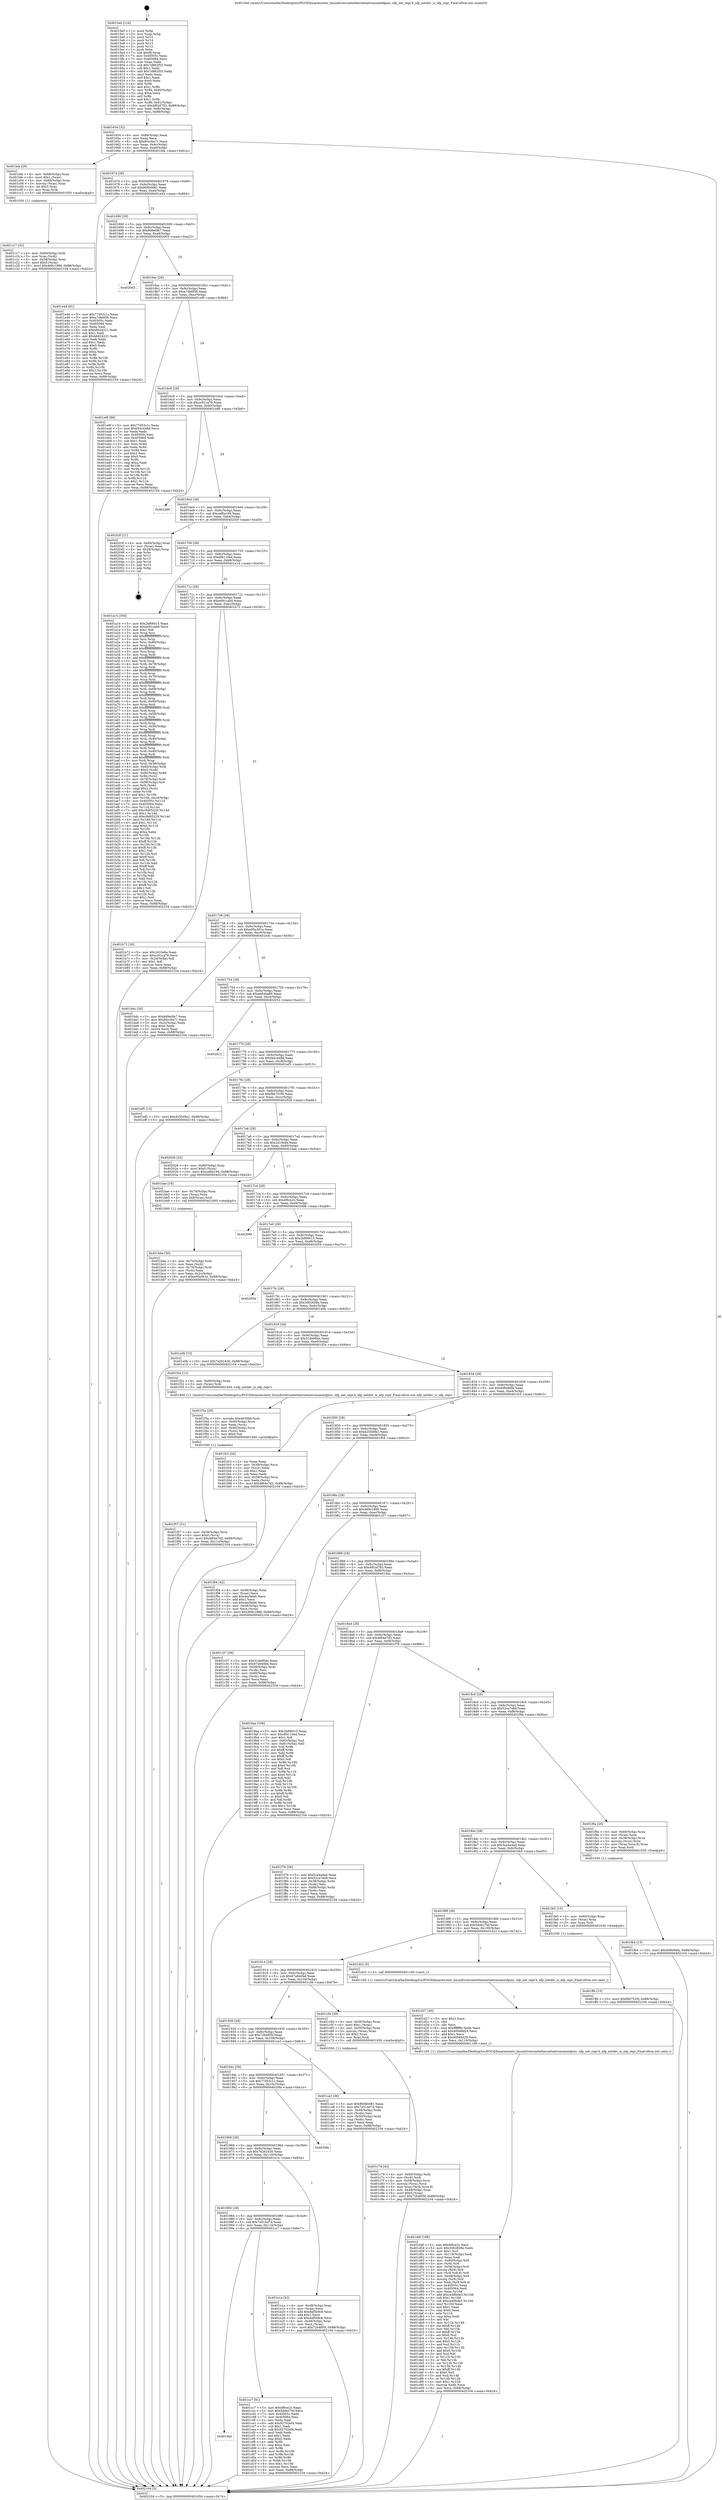 digraph "0x4015e0" {
  label = "0x4015e0 (/mnt/c/Users/mathe/Desktop/tcc/POCII/binaries/extr_linuxdriversnetethernetnetronomenfpnic..nfp_net_repr.h_nfp_netdev_is_nfp_repr_Final-ollvm.out::main(0))"
  labelloc = "t"
  node[shape=record]

  Entry [label="",width=0.3,height=0.3,shape=circle,fillcolor=black,style=filled]
  "0x401654" [label="{
     0x401654 [32]\l
     | [instrs]\l
     &nbsp;&nbsp;0x401654 \<+6\>: mov -0x88(%rbp),%eax\l
     &nbsp;&nbsp;0x40165a \<+2\>: mov %eax,%ecx\l
     &nbsp;&nbsp;0x40165c \<+6\>: sub $0x80ccba71,%ecx\l
     &nbsp;&nbsp;0x401662 \<+6\>: mov %eax,-0x9c(%rbp)\l
     &nbsp;&nbsp;0x401668 \<+6\>: mov %ecx,-0xa0(%rbp)\l
     &nbsp;&nbsp;0x40166e \<+6\>: je 0000000000401bfa \<main+0x61a\>\l
  }"]
  "0x401bfa" [label="{
     0x401bfa [29]\l
     | [instrs]\l
     &nbsp;&nbsp;0x401bfa \<+4\>: mov -0x68(%rbp),%rax\l
     &nbsp;&nbsp;0x401bfe \<+6\>: movl $0x1,(%rax)\l
     &nbsp;&nbsp;0x401c04 \<+4\>: mov -0x68(%rbp),%rax\l
     &nbsp;&nbsp;0x401c08 \<+3\>: movslq (%rax),%rax\l
     &nbsp;&nbsp;0x401c0b \<+4\>: shl $0x3,%rax\l
     &nbsp;&nbsp;0x401c0f \<+3\>: mov %rax,%rdi\l
     &nbsp;&nbsp;0x401c12 \<+5\>: call 0000000000401050 \<malloc@plt\>\l
     | [calls]\l
     &nbsp;&nbsp;0x401050 \{1\} (unknown)\l
  }"]
  "0x401674" [label="{
     0x401674 [28]\l
     | [instrs]\l
     &nbsp;&nbsp;0x401674 \<+5\>: jmp 0000000000401679 \<main+0x99\>\l
     &nbsp;&nbsp;0x401679 \<+6\>: mov -0x9c(%rbp),%eax\l
     &nbsp;&nbsp;0x40167f \<+5\>: sub $0x860b0d81,%eax\l
     &nbsp;&nbsp;0x401684 \<+6\>: mov %eax,-0xa4(%rbp)\l
     &nbsp;&nbsp;0x40168a \<+6\>: je 0000000000401e44 \<main+0x864\>\l
  }"]
  Exit [label="",width=0.3,height=0.3,shape=circle,fillcolor=black,style=filled,peripheries=2]
  "0x401e44" [label="{
     0x401e44 [91]\l
     | [instrs]\l
     &nbsp;&nbsp;0x401e44 \<+5\>: mov $0x77d53c1c,%eax\l
     &nbsp;&nbsp;0x401e49 \<+5\>: mov $0xa7db6f36,%ecx\l
     &nbsp;&nbsp;0x401e4e \<+7\>: mov 0x40505c,%edx\l
     &nbsp;&nbsp;0x401e55 \<+7\>: mov 0x405064,%esi\l
     &nbsp;&nbsp;0x401e5c \<+2\>: mov %edx,%edi\l
     &nbsp;&nbsp;0x401e5e \<+6\>: sub $0xb6624221,%edi\l
     &nbsp;&nbsp;0x401e64 \<+3\>: sub $0x1,%edi\l
     &nbsp;&nbsp;0x401e67 \<+6\>: add $0xb6624221,%edi\l
     &nbsp;&nbsp;0x401e6d \<+3\>: imul %edi,%edx\l
     &nbsp;&nbsp;0x401e70 \<+3\>: and $0x1,%edx\l
     &nbsp;&nbsp;0x401e73 \<+3\>: cmp $0x0,%edx\l
     &nbsp;&nbsp;0x401e76 \<+4\>: sete %r8b\l
     &nbsp;&nbsp;0x401e7a \<+3\>: cmp $0xa,%esi\l
     &nbsp;&nbsp;0x401e7d \<+4\>: setl %r9b\l
     &nbsp;&nbsp;0x401e81 \<+3\>: mov %r8b,%r10b\l
     &nbsp;&nbsp;0x401e84 \<+3\>: and %r9b,%r10b\l
     &nbsp;&nbsp;0x401e87 \<+3\>: xor %r9b,%r8b\l
     &nbsp;&nbsp;0x401e8a \<+3\>: or %r8b,%r10b\l
     &nbsp;&nbsp;0x401e8d \<+4\>: test $0x1,%r10b\l
     &nbsp;&nbsp;0x401e91 \<+3\>: cmovne %ecx,%eax\l
     &nbsp;&nbsp;0x401e94 \<+6\>: mov %eax,-0x88(%rbp)\l
     &nbsp;&nbsp;0x401e9a \<+5\>: jmp 0000000000402104 \<main+0xb24\>\l
  }"]
  "0x401690" [label="{
     0x401690 [28]\l
     | [instrs]\l
     &nbsp;&nbsp;0x401690 \<+5\>: jmp 0000000000401695 \<main+0xb5\>\l
     &nbsp;&nbsp;0x401695 \<+6\>: mov -0x9c(%rbp),%eax\l
     &nbsp;&nbsp;0x40169b \<+5\>: sub $0x8d9e0fe7,%eax\l
     &nbsp;&nbsp;0x4016a0 \<+6\>: mov %eax,-0xa8(%rbp)\l
     &nbsp;&nbsp;0x4016a6 \<+6\>: je 0000000000402003 \<main+0xa23\>\l
  }"]
  "0x401ff4" [label="{
     0x401ff4 [15]\l
     | [instrs]\l
     &nbsp;&nbsp;0x401ff4 \<+10\>: movl $0xf94751f0,-0x88(%rbp)\l
     &nbsp;&nbsp;0x401ffe \<+5\>: jmp 0000000000402104 \<main+0xb24\>\l
  }"]
  "0x402003" [label="{
     0x402003\l
  }", style=dashed]
  "0x4016ac" [label="{
     0x4016ac [28]\l
     | [instrs]\l
     &nbsp;&nbsp;0x4016ac \<+5\>: jmp 00000000004016b1 \<main+0xd1\>\l
     &nbsp;&nbsp;0x4016b1 \<+6\>: mov -0x9c(%rbp),%eax\l
     &nbsp;&nbsp;0x4016b7 \<+5\>: sub $0xa7db6f36,%eax\l
     &nbsp;&nbsp;0x4016bc \<+6\>: mov %eax,-0xac(%rbp)\l
     &nbsp;&nbsp;0x4016c2 \<+6\>: je 0000000000401e9f \<main+0x8bf\>\l
  }"]
  "0x401fb4" [label="{
     0x401fb4 [15]\l
     | [instrs]\l
     &nbsp;&nbsp;0x401fb4 \<+10\>: movl $0x406b9dfa,-0x88(%rbp)\l
     &nbsp;&nbsp;0x401fbe \<+5\>: jmp 0000000000402104 \<main+0xb24\>\l
  }"]
  "0x401e9f" [label="{
     0x401e9f [86]\l
     | [instrs]\l
     &nbsp;&nbsp;0x401e9f \<+5\>: mov $0x77d53c1c,%eax\l
     &nbsp;&nbsp;0x401ea4 \<+5\>: mov $0xf44c448d,%ecx\l
     &nbsp;&nbsp;0x401ea9 \<+2\>: xor %edx,%edx\l
     &nbsp;&nbsp;0x401eab \<+7\>: mov 0x40505c,%esi\l
     &nbsp;&nbsp;0x401eb2 \<+7\>: mov 0x405064,%edi\l
     &nbsp;&nbsp;0x401eb9 \<+3\>: sub $0x1,%edx\l
     &nbsp;&nbsp;0x401ebc \<+3\>: mov %esi,%r8d\l
     &nbsp;&nbsp;0x401ebf \<+3\>: add %edx,%r8d\l
     &nbsp;&nbsp;0x401ec2 \<+4\>: imul %r8d,%esi\l
     &nbsp;&nbsp;0x401ec6 \<+3\>: and $0x1,%esi\l
     &nbsp;&nbsp;0x401ec9 \<+3\>: cmp $0x0,%esi\l
     &nbsp;&nbsp;0x401ecc \<+4\>: sete %r9b\l
     &nbsp;&nbsp;0x401ed0 \<+3\>: cmp $0xa,%edi\l
     &nbsp;&nbsp;0x401ed3 \<+4\>: setl %r10b\l
     &nbsp;&nbsp;0x401ed7 \<+3\>: mov %r9b,%r11b\l
     &nbsp;&nbsp;0x401eda \<+3\>: and %r10b,%r11b\l
     &nbsp;&nbsp;0x401edd \<+3\>: xor %r10b,%r9b\l
     &nbsp;&nbsp;0x401ee0 \<+3\>: or %r9b,%r11b\l
     &nbsp;&nbsp;0x401ee3 \<+4\>: test $0x1,%r11b\l
     &nbsp;&nbsp;0x401ee7 \<+3\>: cmovne %ecx,%eax\l
     &nbsp;&nbsp;0x401eea \<+6\>: mov %eax,-0x88(%rbp)\l
     &nbsp;&nbsp;0x401ef0 \<+5\>: jmp 0000000000402104 \<main+0xb24\>\l
  }"]
  "0x4016c8" [label="{
     0x4016c8 [28]\l
     | [instrs]\l
     &nbsp;&nbsp;0x4016c8 \<+5\>: jmp 00000000004016cd \<main+0xed\>\l
     &nbsp;&nbsp;0x4016cd \<+6\>: mov -0x9c(%rbp),%eax\l
     &nbsp;&nbsp;0x4016d3 \<+5\>: sub $0xcc91ca78,%eax\l
     &nbsp;&nbsp;0x4016d8 \<+6\>: mov %eax,-0xb0(%rbp)\l
     &nbsp;&nbsp;0x4016de \<+6\>: je 0000000000401b90 \<main+0x5b0\>\l
  }"]
  "0x401f57" [label="{
     0x401f57 [31]\l
     | [instrs]\l
     &nbsp;&nbsp;0x401f57 \<+4\>: mov -0x38(%rbp),%rcx\l
     &nbsp;&nbsp;0x401f5b \<+6\>: movl $0x0,(%rcx)\l
     &nbsp;&nbsp;0x401f61 \<+10\>: movl $0x4f64e7d2,-0x88(%rbp)\l
     &nbsp;&nbsp;0x401f6b \<+6\>: mov %eax,-0x11c(%rbp)\l
     &nbsp;&nbsp;0x401f71 \<+5\>: jmp 0000000000402104 \<main+0xb24\>\l
  }"]
  "0x401b90" [label="{
     0x401b90\l
  }", style=dashed]
  "0x4016e4" [label="{
     0x4016e4 [28]\l
     | [instrs]\l
     &nbsp;&nbsp;0x4016e4 \<+5\>: jmp 00000000004016e9 \<main+0x109\>\l
     &nbsp;&nbsp;0x4016e9 \<+6\>: mov -0x9c(%rbp),%eax\l
     &nbsp;&nbsp;0x4016ef \<+5\>: sub $0xcef6a194,%eax\l
     &nbsp;&nbsp;0x4016f4 \<+6\>: mov %eax,-0xb4(%rbp)\l
     &nbsp;&nbsp;0x4016fa \<+6\>: je 000000000040203f \<main+0xa5f\>\l
  }"]
  "0x401f3a" [label="{
     0x401f3a [29]\l
     | [instrs]\l
     &nbsp;&nbsp;0x401f3a \<+10\>: movabs $0x4030b6,%rdi\l
     &nbsp;&nbsp;0x401f44 \<+4\>: mov -0x40(%rbp),%rcx\l
     &nbsp;&nbsp;0x401f48 \<+2\>: mov %eax,(%rcx)\l
     &nbsp;&nbsp;0x401f4a \<+4\>: mov -0x40(%rbp),%rcx\l
     &nbsp;&nbsp;0x401f4e \<+2\>: mov (%rcx),%esi\l
     &nbsp;&nbsp;0x401f50 \<+2\>: mov $0x0,%al\l
     &nbsp;&nbsp;0x401f52 \<+5\>: call 0000000000401040 \<printf@plt\>\l
     | [calls]\l
     &nbsp;&nbsp;0x401040 \{1\} (unknown)\l
  }"]
  "0x40203f" [label="{
     0x40203f [21]\l
     | [instrs]\l
     &nbsp;&nbsp;0x40203f \<+4\>: mov -0x80(%rbp),%rax\l
     &nbsp;&nbsp;0x402043 \<+2\>: mov (%rax),%eax\l
     &nbsp;&nbsp;0x402045 \<+4\>: lea -0x28(%rbp),%rsp\l
     &nbsp;&nbsp;0x402049 \<+1\>: pop %rbx\l
     &nbsp;&nbsp;0x40204a \<+2\>: pop %r12\l
     &nbsp;&nbsp;0x40204c \<+2\>: pop %r13\l
     &nbsp;&nbsp;0x40204e \<+2\>: pop %r14\l
     &nbsp;&nbsp;0x402050 \<+2\>: pop %r15\l
     &nbsp;&nbsp;0x402052 \<+1\>: pop %rbp\l
     &nbsp;&nbsp;0x402053 \<+1\>: ret\l
  }"]
  "0x401700" [label="{
     0x401700 [28]\l
     | [instrs]\l
     &nbsp;&nbsp;0x401700 \<+5\>: jmp 0000000000401705 \<main+0x125\>\l
     &nbsp;&nbsp;0x401705 \<+6\>: mov -0x9c(%rbp),%eax\l
     &nbsp;&nbsp;0x40170b \<+5\>: sub $0xdf4110ed,%eax\l
     &nbsp;&nbsp;0x401710 \<+6\>: mov %eax,-0xb8(%rbp)\l
     &nbsp;&nbsp;0x401716 \<+6\>: je 0000000000401a14 \<main+0x434\>\l
  }"]
  "0x401d4f" [label="{
     0x401d4f [188]\l
     | [instrs]\l
     &nbsp;&nbsp;0x401d4f \<+5\>: mov $0xdf6ce2c,%ecx\l
     &nbsp;&nbsp;0x401d54 \<+5\>: mov $0x3062608e,%edx\l
     &nbsp;&nbsp;0x401d59 \<+3\>: mov $0x1,%sil\l
     &nbsp;&nbsp;0x401d5c \<+6\>: mov -0x118(%rbp),%edi\l
     &nbsp;&nbsp;0x401d62 \<+3\>: imul %eax,%edi\l
     &nbsp;&nbsp;0x401d65 \<+4\>: mov -0x60(%rbp),%r8\l
     &nbsp;&nbsp;0x401d69 \<+3\>: mov (%r8),%r8\l
     &nbsp;&nbsp;0x401d6c \<+4\>: mov -0x58(%rbp),%r9\l
     &nbsp;&nbsp;0x401d70 \<+3\>: movslq (%r9),%r9\l
     &nbsp;&nbsp;0x401d73 \<+4\>: mov (%r8,%r9,8),%r8\l
     &nbsp;&nbsp;0x401d77 \<+4\>: mov -0x48(%rbp),%r9\l
     &nbsp;&nbsp;0x401d7b \<+3\>: movslq (%r9),%r9\l
     &nbsp;&nbsp;0x401d7e \<+4\>: mov %edi,(%r8,%r9,4)\l
     &nbsp;&nbsp;0x401d82 \<+7\>: mov 0x40505c,%eax\l
     &nbsp;&nbsp;0x401d89 \<+7\>: mov 0x405064,%edi\l
     &nbsp;&nbsp;0x401d90 \<+3\>: mov %eax,%r10d\l
     &nbsp;&nbsp;0x401d93 \<+7\>: add $0xce48bde3,%r10d\l
     &nbsp;&nbsp;0x401d9a \<+4\>: sub $0x1,%r10d\l
     &nbsp;&nbsp;0x401d9e \<+7\>: sub $0xce48bde3,%r10d\l
     &nbsp;&nbsp;0x401da5 \<+4\>: imul %r10d,%eax\l
     &nbsp;&nbsp;0x401da9 \<+3\>: and $0x1,%eax\l
     &nbsp;&nbsp;0x401dac \<+3\>: cmp $0x0,%eax\l
     &nbsp;&nbsp;0x401daf \<+4\>: sete %r11b\l
     &nbsp;&nbsp;0x401db3 \<+3\>: cmp $0xa,%edi\l
     &nbsp;&nbsp;0x401db6 \<+3\>: setl %bl\l
     &nbsp;&nbsp;0x401db9 \<+3\>: mov %r11b,%r14b\l
     &nbsp;&nbsp;0x401dbc \<+4\>: xor $0xff,%r14b\l
     &nbsp;&nbsp;0x401dc0 \<+3\>: mov %bl,%r15b\l
     &nbsp;&nbsp;0x401dc3 \<+4\>: xor $0xff,%r15b\l
     &nbsp;&nbsp;0x401dc7 \<+4\>: xor $0x0,%sil\l
     &nbsp;&nbsp;0x401dcb \<+3\>: mov %r14b,%r12b\l
     &nbsp;&nbsp;0x401dce \<+4\>: and $0x0,%r12b\l
     &nbsp;&nbsp;0x401dd2 \<+3\>: and %sil,%r11b\l
     &nbsp;&nbsp;0x401dd5 \<+3\>: mov %r15b,%r13b\l
     &nbsp;&nbsp;0x401dd8 \<+4\>: and $0x0,%r13b\l
     &nbsp;&nbsp;0x401ddc \<+3\>: and %sil,%bl\l
     &nbsp;&nbsp;0x401ddf \<+3\>: or %r11b,%r12b\l
     &nbsp;&nbsp;0x401de2 \<+3\>: or %bl,%r13b\l
     &nbsp;&nbsp;0x401de5 \<+3\>: xor %r13b,%r12b\l
     &nbsp;&nbsp;0x401de8 \<+3\>: or %r15b,%r14b\l
     &nbsp;&nbsp;0x401deb \<+4\>: xor $0xff,%r14b\l
     &nbsp;&nbsp;0x401def \<+4\>: or $0x0,%sil\l
     &nbsp;&nbsp;0x401df3 \<+3\>: and %sil,%r14b\l
     &nbsp;&nbsp;0x401df6 \<+3\>: or %r14b,%r12b\l
     &nbsp;&nbsp;0x401df9 \<+4\>: test $0x1,%r12b\l
     &nbsp;&nbsp;0x401dfd \<+3\>: cmovne %edx,%ecx\l
     &nbsp;&nbsp;0x401e00 \<+6\>: mov %ecx,-0x88(%rbp)\l
     &nbsp;&nbsp;0x401e06 \<+5\>: jmp 0000000000402104 \<main+0xb24\>\l
  }"]
  "0x401a14" [label="{
     0x401a14 [350]\l
     | [instrs]\l
     &nbsp;&nbsp;0x401a14 \<+5\>: mov $0x2bf06015,%eax\l
     &nbsp;&nbsp;0x401a19 \<+5\>: mov $0xe081cab0,%ecx\l
     &nbsp;&nbsp;0x401a1e \<+2\>: mov $0x1,%dl\l
     &nbsp;&nbsp;0x401a20 \<+3\>: mov %rsp,%rsi\l
     &nbsp;&nbsp;0x401a23 \<+4\>: add $0xfffffffffffffff0,%rsi\l
     &nbsp;&nbsp;0x401a27 \<+3\>: mov %rsi,%rsp\l
     &nbsp;&nbsp;0x401a2a \<+4\>: mov %rsi,-0x80(%rbp)\l
     &nbsp;&nbsp;0x401a2e \<+3\>: mov %rsp,%rsi\l
     &nbsp;&nbsp;0x401a31 \<+4\>: add $0xfffffffffffffff0,%rsi\l
     &nbsp;&nbsp;0x401a35 \<+3\>: mov %rsi,%rsp\l
     &nbsp;&nbsp;0x401a38 \<+3\>: mov %rsp,%rdi\l
     &nbsp;&nbsp;0x401a3b \<+4\>: add $0xfffffffffffffff0,%rdi\l
     &nbsp;&nbsp;0x401a3f \<+3\>: mov %rdi,%rsp\l
     &nbsp;&nbsp;0x401a42 \<+4\>: mov %rdi,-0x78(%rbp)\l
     &nbsp;&nbsp;0x401a46 \<+3\>: mov %rsp,%rdi\l
     &nbsp;&nbsp;0x401a49 \<+4\>: add $0xfffffffffffffff0,%rdi\l
     &nbsp;&nbsp;0x401a4d \<+3\>: mov %rdi,%rsp\l
     &nbsp;&nbsp;0x401a50 \<+4\>: mov %rdi,-0x70(%rbp)\l
     &nbsp;&nbsp;0x401a54 \<+3\>: mov %rsp,%rdi\l
     &nbsp;&nbsp;0x401a57 \<+4\>: add $0xfffffffffffffff0,%rdi\l
     &nbsp;&nbsp;0x401a5b \<+3\>: mov %rdi,%rsp\l
     &nbsp;&nbsp;0x401a5e \<+4\>: mov %rdi,-0x68(%rbp)\l
     &nbsp;&nbsp;0x401a62 \<+3\>: mov %rsp,%rdi\l
     &nbsp;&nbsp;0x401a65 \<+4\>: add $0xfffffffffffffff0,%rdi\l
     &nbsp;&nbsp;0x401a69 \<+3\>: mov %rdi,%rsp\l
     &nbsp;&nbsp;0x401a6c \<+4\>: mov %rdi,-0x60(%rbp)\l
     &nbsp;&nbsp;0x401a70 \<+3\>: mov %rsp,%rdi\l
     &nbsp;&nbsp;0x401a73 \<+4\>: add $0xfffffffffffffff0,%rdi\l
     &nbsp;&nbsp;0x401a77 \<+3\>: mov %rdi,%rsp\l
     &nbsp;&nbsp;0x401a7a \<+4\>: mov %rdi,-0x58(%rbp)\l
     &nbsp;&nbsp;0x401a7e \<+3\>: mov %rsp,%rdi\l
     &nbsp;&nbsp;0x401a81 \<+4\>: add $0xfffffffffffffff0,%rdi\l
     &nbsp;&nbsp;0x401a85 \<+3\>: mov %rdi,%rsp\l
     &nbsp;&nbsp;0x401a88 \<+4\>: mov %rdi,-0x50(%rbp)\l
     &nbsp;&nbsp;0x401a8c \<+3\>: mov %rsp,%rdi\l
     &nbsp;&nbsp;0x401a8f \<+4\>: add $0xfffffffffffffff0,%rdi\l
     &nbsp;&nbsp;0x401a93 \<+3\>: mov %rdi,%rsp\l
     &nbsp;&nbsp;0x401a96 \<+4\>: mov %rdi,-0x48(%rbp)\l
     &nbsp;&nbsp;0x401a9a \<+3\>: mov %rsp,%rdi\l
     &nbsp;&nbsp;0x401a9d \<+4\>: add $0xfffffffffffffff0,%rdi\l
     &nbsp;&nbsp;0x401aa1 \<+3\>: mov %rdi,%rsp\l
     &nbsp;&nbsp;0x401aa4 \<+4\>: mov %rdi,-0x40(%rbp)\l
     &nbsp;&nbsp;0x401aa8 \<+3\>: mov %rsp,%rdi\l
     &nbsp;&nbsp;0x401aab \<+4\>: add $0xfffffffffffffff0,%rdi\l
     &nbsp;&nbsp;0x401aaf \<+3\>: mov %rdi,%rsp\l
     &nbsp;&nbsp;0x401ab2 \<+4\>: mov %rdi,-0x38(%rbp)\l
     &nbsp;&nbsp;0x401ab6 \<+4\>: mov -0x80(%rbp),%rdi\l
     &nbsp;&nbsp;0x401aba \<+6\>: movl $0x0,(%rdi)\l
     &nbsp;&nbsp;0x401ac0 \<+7\>: mov -0x8c(%rbp),%r8d\l
     &nbsp;&nbsp;0x401ac7 \<+3\>: mov %r8d,(%rsi)\l
     &nbsp;&nbsp;0x401aca \<+4\>: mov -0x78(%rbp),%rdi\l
     &nbsp;&nbsp;0x401ace \<+7\>: mov -0x98(%rbp),%r9\l
     &nbsp;&nbsp;0x401ad5 \<+3\>: mov %r9,(%rdi)\l
     &nbsp;&nbsp;0x401ad8 \<+3\>: cmpl $0x2,(%rsi)\l
     &nbsp;&nbsp;0x401adb \<+4\>: setne %r10b\l
     &nbsp;&nbsp;0x401adf \<+4\>: and $0x1,%r10b\l
     &nbsp;&nbsp;0x401ae3 \<+4\>: mov %r10b,-0x2d(%rbp)\l
     &nbsp;&nbsp;0x401ae7 \<+8\>: mov 0x40505c,%r11d\l
     &nbsp;&nbsp;0x401aef \<+7\>: mov 0x405064,%ebx\l
     &nbsp;&nbsp;0x401af6 \<+3\>: mov %r11d,%r14d\l
     &nbsp;&nbsp;0x401af9 \<+7\>: add $0xc9d05229,%r14d\l
     &nbsp;&nbsp;0x401b00 \<+4\>: sub $0x1,%r14d\l
     &nbsp;&nbsp;0x401b04 \<+7\>: sub $0xc9d05229,%r14d\l
     &nbsp;&nbsp;0x401b0b \<+4\>: imul %r14d,%r11d\l
     &nbsp;&nbsp;0x401b0f \<+4\>: and $0x1,%r11d\l
     &nbsp;&nbsp;0x401b13 \<+4\>: cmp $0x0,%r11d\l
     &nbsp;&nbsp;0x401b17 \<+4\>: sete %r10b\l
     &nbsp;&nbsp;0x401b1b \<+3\>: cmp $0xa,%ebx\l
     &nbsp;&nbsp;0x401b1e \<+4\>: setl %r15b\l
     &nbsp;&nbsp;0x401b22 \<+3\>: mov %r10b,%r12b\l
     &nbsp;&nbsp;0x401b25 \<+4\>: xor $0xff,%r12b\l
     &nbsp;&nbsp;0x401b29 \<+3\>: mov %r15b,%r13b\l
     &nbsp;&nbsp;0x401b2c \<+4\>: xor $0xff,%r13b\l
     &nbsp;&nbsp;0x401b30 \<+3\>: xor $0x1,%dl\l
     &nbsp;&nbsp;0x401b33 \<+3\>: mov %r12b,%sil\l
     &nbsp;&nbsp;0x401b36 \<+4\>: and $0xff,%sil\l
     &nbsp;&nbsp;0x401b3a \<+3\>: and %dl,%r10b\l
     &nbsp;&nbsp;0x401b3d \<+3\>: mov %r13b,%dil\l
     &nbsp;&nbsp;0x401b40 \<+4\>: and $0xff,%dil\l
     &nbsp;&nbsp;0x401b44 \<+3\>: and %dl,%r15b\l
     &nbsp;&nbsp;0x401b47 \<+3\>: or %r10b,%sil\l
     &nbsp;&nbsp;0x401b4a \<+3\>: or %r15b,%dil\l
     &nbsp;&nbsp;0x401b4d \<+3\>: xor %dil,%sil\l
     &nbsp;&nbsp;0x401b50 \<+3\>: or %r13b,%r12b\l
     &nbsp;&nbsp;0x401b53 \<+4\>: xor $0xff,%r12b\l
     &nbsp;&nbsp;0x401b57 \<+3\>: or $0x1,%dl\l
     &nbsp;&nbsp;0x401b5a \<+3\>: and %dl,%r12b\l
     &nbsp;&nbsp;0x401b5d \<+3\>: or %r12b,%sil\l
     &nbsp;&nbsp;0x401b60 \<+4\>: test $0x1,%sil\l
     &nbsp;&nbsp;0x401b64 \<+3\>: cmovne %ecx,%eax\l
     &nbsp;&nbsp;0x401b67 \<+6\>: mov %eax,-0x88(%rbp)\l
     &nbsp;&nbsp;0x401b6d \<+5\>: jmp 0000000000402104 \<main+0xb24\>\l
  }"]
  "0x40171c" [label="{
     0x40171c [28]\l
     | [instrs]\l
     &nbsp;&nbsp;0x40171c \<+5\>: jmp 0000000000401721 \<main+0x141\>\l
     &nbsp;&nbsp;0x401721 \<+6\>: mov -0x9c(%rbp),%eax\l
     &nbsp;&nbsp;0x401727 \<+5\>: sub $0xe081cab0,%eax\l
     &nbsp;&nbsp;0x40172c \<+6\>: mov %eax,-0xbc(%rbp)\l
     &nbsp;&nbsp;0x401732 \<+6\>: je 0000000000401b72 \<main+0x592\>\l
  }"]
  "0x401d27" [label="{
     0x401d27 [40]\l
     | [instrs]\l
     &nbsp;&nbsp;0x401d27 \<+5\>: mov $0x2,%ecx\l
     &nbsp;&nbsp;0x401d2c \<+1\>: cltd\l
     &nbsp;&nbsp;0x401d2d \<+2\>: idiv %ecx\l
     &nbsp;&nbsp;0x401d2f \<+6\>: imul $0xfffffffe,%edx,%ecx\l
     &nbsp;&nbsp;0x401d35 \<+6\>: add $0x40048d29,%ecx\l
     &nbsp;&nbsp;0x401d3b \<+3\>: add $0x1,%ecx\l
     &nbsp;&nbsp;0x401d3e \<+6\>: sub $0x40048d29,%ecx\l
     &nbsp;&nbsp;0x401d44 \<+6\>: mov %ecx,-0x118(%rbp)\l
     &nbsp;&nbsp;0x401d4a \<+5\>: call 0000000000401160 \<next_i\>\l
     | [calls]\l
     &nbsp;&nbsp;0x401160 \{1\} (/mnt/c/Users/mathe/Desktop/tcc/POCII/binaries/extr_linuxdriversnetethernetnetronomenfpnic..nfp_net_repr.h_nfp_netdev_is_nfp_repr_Final-ollvm.out::next_i)\l
  }"]
  "0x401b72" [label="{
     0x401b72 [30]\l
     | [instrs]\l
     &nbsp;&nbsp;0x401b72 \<+5\>: mov $0x2d10e6e,%eax\l
     &nbsp;&nbsp;0x401b77 \<+5\>: mov $0xcc91ca78,%ecx\l
     &nbsp;&nbsp;0x401b7c \<+3\>: mov -0x2d(%rbp),%dl\l
     &nbsp;&nbsp;0x401b7f \<+3\>: test $0x1,%dl\l
     &nbsp;&nbsp;0x401b82 \<+3\>: cmovne %ecx,%eax\l
     &nbsp;&nbsp;0x401b85 \<+6\>: mov %eax,-0x88(%rbp)\l
     &nbsp;&nbsp;0x401b8b \<+5\>: jmp 0000000000402104 \<main+0xb24\>\l
  }"]
  "0x401738" [label="{
     0x401738 [28]\l
     | [instrs]\l
     &nbsp;&nbsp;0x401738 \<+5\>: jmp 000000000040173d \<main+0x15d\>\l
     &nbsp;&nbsp;0x40173d \<+6\>: mov -0x9c(%rbp),%eax\l
     &nbsp;&nbsp;0x401743 \<+5\>: sub $0xe95a361e,%eax\l
     &nbsp;&nbsp;0x401748 \<+6\>: mov %eax,-0xc0(%rbp)\l
     &nbsp;&nbsp;0x40174e \<+6\>: je 0000000000401bdc \<main+0x5fc\>\l
  }"]
  "0x4019a0" [label="{
     0x4019a0\l
  }", style=dashed]
  "0x401bdc" [label="{
     0x401bdc [30]\l
     | [instrs]\l
     &nbsp;&nbsp;0x401bdc \<+5\>: mov $0x8d9e0fe7,%eax\l
     &nbsp;&nbsp;0x401be1 \<+5\>: mov $0x80ccba71,%ecx\l
     &nbsp;&nbsp;0x401be6 \<+3\>: mov -0x2c(%rbp),%edx\l
     &nbsp;&nbsp;0x401be9 \<+3\>: cmp $0x0,%edx\l
     &nbsp;&nbsp;0x401bec \<+3\>: cmove %ecx,%eax\l
     &nbsp;&nbsp;0x401bef \<+6\>: mov %eax,-0x88(%rbp)\l
     &nbsp;&nbsp;0x401bf5 \<+5\>: jmp 0000000000402104 \<main+0xb24\>\l
  }"]
  "0x401754" [label="{
     0x401754 [28]\l
     | [instrs]\l
     &nbsp;&nbsp;0x401754 \<+5\>: jmp 0000000000401759 \<main+0x179\>\l
     &nbsp;&nbsp;0x401759 \<+6\>: mov -0x9c(%rbp),%eax\l
     &nbsp;&nbsp;0x40175f \<+5\>: sub $0xeb64ba89,%eax\l
     &nbsp;&nbsp;0x401764 \<+6\>: mov %eax,-0xc4(%rbp)\l
     &nbsp;&nbsp;0x40176a \<+6\>: je 0000000000402012 \<main+0xa32\>\l
  }"]
  "0x401cc7" [label="{
     0x401cc7 [91]\l
     | [instrs]\l
     &nbsp;&nbsp;0x401cc7 \<+5\>: mov $0xdf6ce2c,%eax\l
     &nbsp;&nbsp;0x401ccc \<+5\>: mov $0x5dde27bf,%ecx\l
     &nbsp;&nbsp;0x401cd1 \<+7\>: mov 0x40505c,%edx\l
     &nbsp;&nbsp;0x401cd8 \<+7\>: mov 0x405064,%esi\l
     &nbsp;&nbsp;0x401cdf \<+2\>: mov %edx,%edi\l
     &nbsp;&nbsp;0x401ce1 \<+6\>: add $0x92702ef4,%edi\l
     &nbsp;&nbsp;0x401ce7 \<+3\>: sub $0x1,%edi\l
     &nbsp;&nbsp;0x401cea \<+6\>: sub $0x92702ef4,%edi\l
     &nbsp;&nbsp;0x401cf0 \<+3\>: imul %edi,%edx\l
     &nbsp;&nbsp;0x401cf3 \<+3\>: and $0x1,%edx\l
     &nbsp;&nbsp;0x401cf6 \<+3\>: cmp $0x0,%edx\l
     &nbsp;&nbsp;0x401cf9 \<+4\>: sete %r8b\l
     &nbsp;&nbsp;0x401cfd \<+3\>: cmp $0xa,%esi\l
     &nbsp;&nbsp;0x401d00 \<+4\>: setl %r9b\l
     &nbsp;&nbsp;0x401d04 \<+3\>: mov %r8b,%r10b\l
     &nbsp;&nbsp;0x401d07 \<+3\>: and %r9b,%r10b\l
     &nbsp;&nbsp;0x401d0a \<+3\>: xor %r9b,%r8b\l
     &nbsp;&nbsp;0x401d0d \<+3\>: or %r8b,%r10b\l
     &nbsp;&nbsp;0x401d10 \<+4\>: test $0x1,%r10b\l
     &nbsp;&nbsp;0x401d14 \<+3\>: cmovne %ecx,%eax\l
     &nbsp;&nbsp;0x401d17 \<+6\>: mov %eax,-0x88(%rbp)\l
     &nbsp;&nbsp;0x401d1d \<+5\>: jmp 0000000000402104 \<main+0xb24\>\l
  }"]
  "0x402012" [label="{
     0x402012\l
  }", style=dashed]
  "0x401770" [label="{
     0x401770 [28]\l
     | [instrs]\l
     &nbsp;&nbsp;0x401770 \<+5\>: jmp 0000000000401775 \<main+0x195\>\l
     &nbsp;&nbsp;0x401775 \<+6\>: mov -0x9c(%rbp),%eax\l
     &nbsp;&nbsp;0x40177b \<+5\>: sub $0xf44c448d,%eax\l
     &nbsp;&nbsp;0x401780 \<+6\>: mov %eax,-0xc8(%rbp)\l
     &nbsp;&nbsp;0x401786 \<+6\>: je 0000000000401ef5 \<main+0x915\>\l
  }"]
  "0x401984" [label="{
     0x401984 [28]\l
     | [instrs]\l
     &nbsp;&nbsp;0x401984 \<+5\>: jmp 0000000000401989 \<main+0x3a9\>\l
     &nbsp;&nbsp;0x401989 \<+6\>: mov -0x9c(%rbp),%eax\l
     &nbsp;&nbsp;0x40198f \<+5\>: sub $0x7e514d7d,%eax\l
     &nbsp;&nbsp;0x401994 \<+6\>: mov %eax,-0x114(%rbp)\l
     &nbsp;&nbsp;0x40199a \<+6\>: je 0000000000401cc7 \<main+0x6e7\>\l
  }"]
  "0x401ef5" [label="{
     0x401ef5 [15]\l
     | [instrs]\l
     &nbsp;&nbsp;0x401ef5 \<+10\>: movl $0x4255d9a1,-0x88(%rbp)\l
     &nbsp;&nbsp;0x401eff \<+5\>: jmp 0000000000402104 \<main+0xb24\>\l
  }"]
  "0x40178c" [label="{
     0x40178c [28]\l
     | [instrs]\l
     &nbsp;&nbsp;0x40178c \<+5\>: jmp 0000000000401791 \<main+0x1b1\>\l
     &nbsp;&nbsp;0x401791 \<+6\>: mov -0x9c(%rbp),%eax\l
     &nbsp;&nbsp;0x401797 \<+5\>: sub $0xf94751f0,%eax\l
     &nbsp;&nbsp;0x40179c \<+6\>: mov %eax,-0xcc(%rbp)\l
     &nbsp;&nbsp;0x4017a2 \<+6\>: je 0000000000402026 \<main+0xa46\>\l
  }"]
  "0x401e1a" [label="{
     0x401e1a [42]\l
     | [instrs]\l
     &nbsp;&nbsp;0x401e1a \<+4\>: mov -0x48(%rbp),%rax\l
     &nbsp;&nbsp;0x401e1e \<+2\>: mov (%rax),%ecx\l
     &nbsp;&nbsp;0x401e20 \<+6\>: add $0xdaf5b9c8,%ecx\l
     &nbsp;&nbsp;0x401e26 \<+3\>: add $0x1,%ecx\l
     &nbsp;&nbsp;0x401e29 \<+6\>: sub $0xdaf5b9c8,%ecx\l
     &nbsp;&nbsp;0x401e2f \<+4\>: mov -0x48(%rbp),%rax\l
     &nbsp;&nbsp;0x401e33 \<+2\>: mov %ecx,(%rax)\l
     &nbsp;&nbsp;0x401e35 \<+10\>: movl $0x72b4f05f,-0x88(%rbp)\l
     &nbsp;&nbsp;0x401e3f \<+5\>: jmp 0000000000402104 \<main+0xb24\>\l
  }"]
  "0x402026" [label="{
     0x402026 [25]\l
     | [instrs]\l
     &nbsp;&nbsp;0x402026 \<+4\>: mov -0x80(%rbp),%rax\l
     &nbsp;&nbsp;0x40202a \<+6\>: movl $0x0,(%rax)\l
     &nbsp;&nbsp;0x402030 \<+10\>: movl $0xcef6a194,-0x88(%rbp)\l
     &nbsp;&nbsp;0x40203a \<+5\>: jmp 0000000000402104 \<main+0xb24\>\l
  }"]
  "0x4017a8" [label="{
     0x4017a8 [28]\l
     | [instrs]\l
     &nbsp;&nbsp;0x4017a8 \<+5\>: jmp 00000000004017ad \<main+0x1cd\>\l
     &nbsp;&nbsp;0x4017ad \<+6\>: mov -0x9c(%rbp),%eax\l
     &nbsp;&nbsp;0x4017b3 \<+5\>: sub $0x2d10e6e,%eax\l
     &nbsp;&nbsp;0x4017b8 \<+6\>: mov %eax,-0xd0(%rbp)\l
     &nbsp;&nbsp;0x4017be \<+6\>: je 0000000000401bae \<main+0x5ce\>\l
  }"]
  "0x401968" [label="{
     0x401968 [28]\l
     | [instrs]\l
     &nbsp;&nbsp;0x401968 \<+5\>: jmp 000000000040196d \<main+0x38d\>\l
     &nbsp;&nbsp;0x40196d \<+6\>: mov -0x9c(%rbp),%eax\l
     &nbsp;&nbsp;0x401973 \<+5\>: sub $0x7e262430,%eax\l
     &nbsp;&nbsp;0x401978 \<+6\>: mov %eax,-0x110(%rbp)\l
     &nbsp;&nbsp;0x40197e \<+6\>: je 0000000000401e1a \<main+0x83a\>\l
  }"]
  "0x401bae" [label="{
     0x401bae [16]\l
     | [instrs]\l
     &nbsp;&nbsp;0x401bae \<+4\>: mov -0x78(%rbp),%rax\l
     &nbsp;&nbsp;0x401bb2 \<+3\>: mov (%rax),%rax\l
     &nbsp;&nbsp;0x401bb5 \<+4\>: mov 0x8(%rax),%rdi\l
     &nbsp;&nbsp;0x401bb9 \<+5\>: call 0000000000401060 \<atoi@plt\>\l
     | [calls]\l
     &nbsp;&nbsp;0x401060 \{1\} (unknown)\l
  }"]
  "0x4017c4" [label="{
     0x4017c4 [28]\l
     | [instrs]\l
     &nbsp;&nbsp;0x4017c4 \<+5\>: jmp 00000000004017c9 \<main+0x1e9\>\l
     &nbsp;&nbsp;0x4017c9 \<+6\>: mov -0x9c(%rbp),%eax\l
     &nbsp;&nbsp;0x4017cf \<+5\>: sub $0xdf6ce2c,%eax\l
     &nbsp;&nbsp;0x4017d4 \<+6\>: mov %eax,-0xd4(%rbp)\l
     &nbsp;&nbsp;0x4017da \<+6\>: je 0000000000402099 \<main+0xab9\>\l
  }"]
  "0x4020fa" [label="{
     0x4020fa\l
  }", style=dashed]
  "0x402099" [label="{
     0x402099\l
  }", style=dashed]
  "0x4017e0" [label="{
     0x4017e0 [28]\l
     | [instrs]\l
     &nbsp;&nbsp;0x4017e0 \<+5\>: jmp 00000000004017e5 \<main+0x205\>\l
     &nbsp;&nbsp;0x4017e5 \<+6\>: mov -0x9c(%rbp),%eax\l
     &nbsp;&nbsp;0x4017eb \<+5\>: sub $0x2bf06015,%eax\l
     &nbsp;&nbsp;0x4017f0 \<+6\>: mov %eax,-0xd8(%rbp)\l
     &nbsp;&nbsp;0x4017f6 \<+6\>: je 0000000000402054 \<main+0xa74\>\l
  }"]
  "0x40194c" [label="{
     0x40194c [28]\l
     | [instrs]\l
     &nbsp;&nbsp;0x40194c \<+5\>: jmp 0000000000401951 \<main+0x371\>\l
     &nbsp;&nbsp;0x401951 \<+6\>: mov -0x9c(%rbp),%eax\l
     &nbsp;&nbsp;0x401957 \<+5\>: sub $0x77d53c1c,%eax\l
     &nbsp;&nbsp;0x40195c \<+6\>: mov %eax,-0x10c(%rbp)\l
     &nbsp;&nbsp;0x401962 \<+6\>: je 00000000004020fa \<main+0xb1a\>\l
  }"]
  "0x402054" [label="{
     0x402054\l
  }", style=dashed]
  "0x4017fc" [label="{
     0x4017fc [28]\l
     | [instrs]\l
     &nbsp;&nbsp;0x4017fc \<+5\>: jmp 0000000000401801 \<main+0x221\>\l
     &nbsp;&nbsp;0x401801 \<+6\>: mov -0x9c(%rbp),%eax\l
     &nbsp;&nbsp;0x401807 \<+5\>: sub $0x3062608e,%eax\l
     &nbsp;&nbsp;0x40180c \<+6\>: mov %eax,-0xdc(%rbp)\l
     &nbsp;&nbsp;0x401812 \<+6\>: je 0000000000401e0b \<main+0x82b\>\l
  }"]
  "0x401ca3" [label="{
     0x401ca3 [36]\l
     | [instrs]\l
     &nbsp;&nbsp;0x401ca3 \<+5\>: mov $0x860b0d81,%eax\l
     &nbsp;&nbsp;0x401ca8 \<+5\>: mov $0x7e514d7d,%ecx\l
     &nbsp;&nbsp;0x401cad \<+4\>: mov -0x48(%rbp),%rdx\l
     &nbsp;&nbsp;0x401cb1 \<+2\>: mov (%rdx),%esi\l
     &nbsp;&nbsp;0x401cb3 \<+4\>: mov -0x50(%rbp),%rdx\l
     &nbsp;&nbsp;0x401cb7 \<+2\>: cmp (%rdx),%esi\l
     &nbsp;&nbsp;0x401cb9 \<+3\>: cmovl %ecx,%eax\l
     &nbsp;&nbsp;0x401cbc \<+6\>: mov %eax,-0x88(%rbp)\l
     &nbsp;&nbsp;0x401cc2 \<+5\>: jmp 0000000000402104 \<main+0xb24\>\l
  }"]
  "0x401e0b" [label="{
     0x401e0b [15]\l
     | [instrs]\l
     &nbsp;&nbsp;0x401e0b \<+10\>: movl $0x7e262430,-0x88(%rbp)\l
     &nbsp;&nbsp;0x401e15 \<+5\>: jmp 0000000000402104 \<main+0xb24\>\l
  }"]
  "0x401818" [label="{
     0x401818 [28]\l
     | [instrs]\l
     &nbsp;&nbsp;0x401818 \<+5\>: jmp 000000000040181d \<main+0x23d\>\l
     &nbsp;&nbsp;0x40181d \<+6\>: mov -0x9c(%rbp),%eax\l
     &nbsp;&nbsp;0x401823 \<+5\>: sub $0x31de964e,%eax\l
     &nbsp;&nbsp;0x401828 \<+6\>: mov %eax,-0xe0(%rbp)\l
     &nbsp;&nbsp;0x40182e \<+6\>: je 0000000000401f2e \<main+0x94e\>\l
  }"]
  "0x401c78" [label="{
     0x401c78 [43]\l
     | [instrs]\l
     &nbsp;&nbsp;0x401c78 \<+4\>: mov -0x60(%rbp),%rdi\l
     &nbsp;&nbsp;0x401c7c \<+3\>: mov (%rdi),%rdi\l
     &nbsp;&nbsp;0x401c7f \<+4\>: mov -0x58(%rbp),%rcx\l
     &nbsp;&nbsp;0x401c83 \<+3\>: movslq (%rcx),%rcx\l
     &nbsp;&nbsp;0x401c86 \<+4\>: mov %rax,(%rdi,%rcx,8)\l
     &nbsp;&nbsp;0x401c8a \<+4\>: mov -0x48(%rbp),%rax\l
     &nbsp;&nbsp;0x401c8e \<+6\>: movl $0x0,(%rax)\l
     &nbsp;&nbsp;0x401c94 \<+10\>: movl $0x72b4f05f,-0x88(%rbp)\l
     &nbsp;&nbsp;0x401c9e \<+5\>: jmp 0000000000402104 \<main+0xb24\>\l
  }"]
  "0x401f2e" [label="{
     0x401f2e [12]\l
     | [instrs]\l
     &nbsp;&nbsp;0x401f2e \<+4\>: mov -0x60(%rbp),%rax\l
     &nbsp;&nbsp;0x401f32 \<+3\>: mov (%rax),%rdi\l
     &nbsp;&nbsp;0x401f35 \<+5\>: call 0000000000401400 \<nfp_netdev_is_nfp_repr\>\l
     | [calls]\l
     &nbsp;&nbsp;0x401400 \{1\} (/mnt/c/Users/mathe/Desktop/tcc/POCII/binaries/extr_linuxdriversnetethernetnetronomenfpnic..nfp_net_repr.h_nfp_netdev_is_nfp_repr_Final-ollvm.out::nfp_netdev_is_nfp_repr)\l
  }"]
  "0x401834" [label="{
     0x401834 [28]\l
     | [instrs]\l
     &nbsp;&nbsp;0x401834 \<+5\>: jmp 0000000000401839 \<main+0x259\>\l
     &nbsp;&nbsp;0x401839 \<+6\>: mov -0x9c(%rbp),%eax\l
     &nbsp;&nbsp;0x40183f \<+5\>: sub $0x406b9dfa,%eax\l
     &nbsp;&nbsp;0x401844 \<+6\>: mov %eax,-0xe4(%rbp)\l
     &nbsp;&nbsp;0x40184a \<+6\>: je 0000000000401fc3 \<main+0x9e3\>\l
  }"]
  "0x401930" [label="{
     0x401930 [28]\l
     | [instrs]\l
     &nbsp;&nbsp;0x401930 \<+5\>: jmp 0000000000401935 \<main+0x355\>\l
     &nbsp;&nbsp;0x401935 \<+6\>: mov -0x9c(%rbp),%eax\l
     &nbsp;&nbsp;0x40193b \<+5\>: sub $0x72b4f05f,%eax\l
     &nbsp;&nbsp;0x401940 \<+6\>: mov %eax,-0x108(%rbp)\l
     &nbsp;&nbsp;0x401946 \<+6\>: je 0000000000401ca3 \<main+0x6c3\>\l
  }"]
  "0x401fc3" [label="{
     0x401fc3 [34]\l
     | [instrs]\l
     &nbsp;&nbsp;0x401fc3 \<+2\>: xor %eax,%eax\l
     &nbsp;&nbsp;0x401fc5 \<+4\>: mov -0x38(%rbp),%rcx\l
     &nbsp;&nbsp;0x401fc9 \<+2\>: mov (%rcx),%edx\l
     &nbsp;&nbsp;0x401fcb \<+3\>: sub $0x1,%eax\l
     &nbsp;&nbsp;0x401fce \<+2\>: sub %eax,%edx\l
     &nbsp;&nbsp;0x401fd0 \<+4\>: mov -0x38(%rbp),%rcx\l
     &nbsp;&nbsp;0x401fd4 \<+2\>: mov %edx,(%rcx)\l
     &nbsp;&nbsp;0x401fd6 \<+10\>: movl $0x4f64e7d2,-0x88(%rbp)\l
     &nbsp;&nbsp;0x401fe0 \<+5\>: jmp 0000000000402104 \<main+0xb24\>\l
  }"]
  "0x401850" [label="{
     0x401850 [28]\l
     | [instrs]\l
     &nbsp;&nbsp;0x401850 \<+5\>: jmp 0000000000401855 \<main+0x275\>\l
     &nbsp;&nbsp;0x401855 \<+6\>: mov -0x9c(%rbp),%eax\l
     &nbsp;&nbsp;0x40185b \<+5\>: sub $0x4255d9a1,%eax\l
     &nbsp;&nbsp;0x401860 \<+6\>: mov %eax,-0xe8(%rbp)\l
     &nbsp;&nbsp;0x401866 \<+6\>: je 0000000000401f04 \<main+0x924\>\l
  }"]
  "0x401c5b" [label="{
     0x401c5b [29]\l
     | [instrs]\l
     &nbsp;&nbsp;0x401c5b \<+4\>: mov -0x50(%rbp),%rax\l
     &nbsp;&nbsp;0x401c5f \<+6\>: movl $0x1,(%rax)\l
     &nbsp;&nbsp;0x401c65 \<+4\>: mov -0x50(%rbp),%rax\l
     &nbsp;&nbsp;0x401c69 \<+3\>: movslq (%rax),%rax\l
     &nbsp;&nbsp;0x401c6c \<+4\>: shl $0x2,%rax\l
     &nbsp;&nbsp;0x401c70 \<+3\>: mov %rax,%rdi\l
     &nbsp;&nbsp;0x401c73 \<+5\>: call 0000000000401050 \<malloc@plt\>\l
     | [calls]\l
     &nbsp;&nbsp;0x401050 \{1\} (unknown)\l
  }"]
  "0x401f04" [label="{
     0x401f04 [42]\l
     | [instrs]\l
     &nbsp;&nbsp;0x401f04 \<+4\>: mov -0x58(%rbp),%rax\l
     &nbsp;&nbsp;0x401f08 \<+2\>: mov (%rax),%ecx\l
     &nbsp;&nbsp;0x401f0a \<+6\>: add $0x4ecfafa6,%ecx\l
     &nbsp;&nbsp;0x401f10 \<+3\>: add $0x1,%ecx\l
     &nbsp;&nbsp;0x401f13 \<+6\>: sub $0x4ecfafa6,%ecx\l
     &nbsp;&nbsp;0x401f19 \<+4\>: mov -0x58(%rbp),%rax\l
     &nbsp;&nbsp;0x401f1d \<+2\>: mov %ecx,(%rax)\l
     &nbsp;&nbsp;0x401f1f \<+10\>: movl $0x469c1886,-0x88(%rbp)\l
     &nbsp;&nbsp;0x401f29 \<+5\>: jmp 0000000000402104 \<main+0xb24\>\l
  }"]
  "0x40186c" [label="{
     0x40186c [28]\l
     | [instrs]\l
     &nbsp;&nbsp;0x40186c \<+5\>: jmp 0000000000401871 \<main+0x291\>\l
     &nbsp;&nbsp;0x401871 \<+6\>: mov -0x9c(%rbp),%eax\l
     &nbsp;&nbsp;0x401877 \<+5\>: sub $0x469c1886,%eax\l
     &nbsp;&nbsp;0x40187c \<+6\>: mov %eax,-0xec(%rbp)\l
     &nbsp;&nbsp;0x401882 \<+6\>: je 0000000000401c37 \<main+0x657\>\l
  }"]
  "0x401914" [label="{
     0x401914 [28]\l
     | [instrs]\l
     &nbsp;&nbsp;0x401914 \<+5\>: jmp 0000000000401919 \<main+0x339\>\l
     &nbsp;&nbsp;0x401919 \<+6\>: mov -0x9c(%rbp),%eax\l
     &nbsp;&nbsp;0x40191f \<+5\>: sub $0x67a840bd,%eax\l
     &nbsp;&nbsp;0x401924 \<+6\>: mov %eax,-0x104(%rbp)\l
     &nbsp;&nbsp;0x40192a \<+6\>: je 0000000000401c5b \<main+0x67b\>\l
  }"]
  "0x401c37" [label="{
     0x401c37 [36]\l
     | [instrs]\l
     &nbsp;&nbsp;0x401c37 \<+5\>: mov $0x31de964e,%eax\l
     &nbsp;&nbsp;0x401c3c \<+5\>: mov $0x67a840bd,%ecx\l
     &nbsp;&nbsp;0x401c41 \<+4\>: mov -0x58(%rbp),%rdx\l
     &nbsp;&nbsp;0x401c45 \<+2\>: mov (%rdx),%esi\l
     &nbsp;&nbsp;0x401c47 \<+4\>: mov -0x68(%rbp),%rdx\l
     &nbsp;&nbsp;0x401c4b \<+2\>: cmp (%rdx),%esi\l
     &nbsp;&nbsp;0x401c4d \<+3\>: cmovl %ecx,%eax\l
     &nbsp;&nbsp;0x401c50 \<+6\>: mov %eax,-0x88(%rbp)\l
     &nbsp;&nbsp;0x401c56 \<+5\>: jmp 0000000000402104 \<main+0xb24\>\l
  }"]
  "0x401888" [label="{
     0x401888 [28]\l
     | [instrs]\l
     &nbsp;&nbsp;0x401888 \<+5\>: jmp 000000000040188d \<main+0x2ad\>\l
     &nbsp;&nbsp;0x40188d \<+6\>: mov -0x9c(%rbp),%eax\l
     &nbsp;&nbsp;0x401893 \<+5\>: sub $0x4f02d793,%eax\l
     &nbsp;&nbsp;0x401898 \<+6\>: mov %eax,-0xf0(%rbp)\l
     &nbsp;&nbsp;0x40189e \<+6\>: je 00000000004019aa \<main+0x3ca\>\l
  }"]
  "0x401d22" [label="{
     0x401d22 [5]\l
     | [instrs]\l
     &nbsp;&nbsp;0x401d22 \<+5\>: call 0000000000401160 \<next_i\>\l
     | [calls]\l
     &nbsp;&nbsp;0x401160 \{1\} (/mnt/c/Users/mathe/Desktop/tcc/POCII/binaries/extr_linuxdriversnetethernetnetronomenfpnic..nfp_net_repr.h_nfp_netdev_is_nfp_repr_Final-ollvm.out::next_i)\l
  }"]
  "0x4019aa" [label="{
     0x4019aa [106]\l
     | [instrs]\l
     &nbsp;&nbsp;0x4019aa \<+5\>: mov $0x2bf06015,%eax\l
     &nbsp;&nbsp;0x4019af \<+5\>: mov $0xdf4110ed,%ecx\l
     &nbsp;&nbsp;0x4019b4 \<+2\>: mov $0x1,%dl\l
     &nbsp;&nbsp;0x4019b6 \<+7\>: mov -0x82(%rbp),%sil\l
     &nbsp;&nbsp;0x4019bd \<+7\>: mov -0x81(%rbp),%dil\l
     &nbsp;&nbsp;0x4019c4 \<+3\>: mov %sil,%r8b\l
     &nbsp;&nbsp;0x4019c7 \<+4\>: xor $0xff,%r8b\l
     &nbsp;&nbsp;0x4019cb \<+3\>: mov %dil,%r9b\l
     &nbsp;&nbsp;0x4019ce \<+4\>: xor $0xff,%r9b\l
     &nbsp;&nbsp;0x4019d2 \<+3\>: xor $0x0,%dl\l
     &nbsp;&nbsp;0x4019d5 \<+3\>: mov %r8b,%r10b\l
     &nbsp;&nbsp;0x4019d8 \<+4\>: and $0x0,%r10b\l
     &nbsp;&nbsp;0x4019dc \<+3\>: and %dl,%sil\l
     &nbsp;&nbsp;0x4019df \<+3\>: mov %r9b,%r11b\l
     &nbsp;&nbsp;0x4019e2 \<+4\>: and $0x0,%r11b\l
     &nbsp;&nbsp;0x4019e6 \<+3\>: and %dl,%dil\l
     &nbsp;&nbsp;0x4019e9 \<+3\>: or %sil,%r10b\l
     &nbsp;&nbsp;0x4019ec \<+3\>: or %dil,%r11b\l
     &nbsp;&nbsp;0x4019ef \<+3\>: xor %r11b,%r10b\l
     &nbsp;&nbsp;0x4019f2 \<+3\>: or %r9b,%r8b\l
     &nbsp;&nbsp;0x4019f5 \<+4\>: xor $0xff,%r8b\l
     &nbsp;&nbsp;0x4019f9 \<+3\>: or $0x0,%dl\l
     &nbsp;&nbsp;0x4019fc \<+3\>: and %dl,%r8b\l
     &nbsp;&nbsp;0x4019ff \<+3\>: or %r8b,%r10b\l
     &nbsp;&nbsp;0x401a02 \<+4\>: test $0x1,%r10b\l
     &nbsp;&nbsp;0x401a06 \<+3\>: cmovne %ecx,%eax\l
     &nbsp;&nbsp;0x401a09 \<+6\>: mov %eax,-0x88(%rbp)\l
     &nbsp;&nbsp;0x401a0f \<+5\>: jmp 0000000000402104 \<main+0xb24\>\l
  }"]
  "0x4018a4" [label="{
     0x4018a4 [28]\l
     | [instrs]\l
     &nbsp;&nbsp;0x4018a4 \<+5\>: jmp 00000000004018a9 \<main+0x2c9\>\l
     &nbsp;&nbsp;0x4018a9 \<+6\>: mov -0x9c(%rbp),%eax\l
     &nbsp;&nbsp;0x4018af \<+5\>: sub $0x4f64e7d2,%eax\l
     &nbsp;&nbsp;0x4018b4 \<+6\>: mov %eax,-0xf4(%rbp)\l
     &nbsp;&nbsp;0x4018ba \<+6\>: je 0000000000401f76 \<main+0x996\>\l
  }"]
  "0x402104" [label="{
     0x402104 [5]\l
     | [instrs]\l
     &nbsp;&nbsp;0x402104 \<+5\>: jmp 0000000000401654 \<main+0x74\>\l
  }"]
  "0x4015e0" [label="{
     0x4015e0 [116]\l
     | [instrs]\l
     &nbsp;&nbsp;0x4015e0 \<+1\>: push %rbp\l
     &nbsp;&nbsp;0x4015e1 \<+3\>: mov %rsp,%rbp\l
     &nbsp;&nbsp;0x4015e4 \<+2\>: push %r15\l
     &nbsp;&nbsp;0x4015e6 \<+2\>: push %r14\l
     &nbsp;&nbsp;0x4015e8 \<+2\>: push %r13\l
     &nbsp;&nbsp;0x4015ea \<+2\>: push %r12\l
     &nbsp;&nbsp;0x4015ec \<+1\>: push %rbx\l
     &nbsp;&nbsp;0x4015ed \<+7\>: sub $0xf8,%rsp\l
     &nbsp;&nbsp;0x4015f4 \<+7\>: mov 0x40505c,%eax\l
     &nbsp;&nbsp;0x4015fb \<+7\>: mov 0x405064,%ecx\l
     &nbsp;&nbsp;0x401602 \<+2\>: mov %eax,%edx\l
     &nbsp;&nbsp;0x401604 \<+6\>: sub $0x7d862f53,%edx\l
     &nbsp;&nbsp;0x40160a \<+3\>: sub $0x1,%edx\l
     &nbsp;&nbsp;0x40160d \<+6\>: add $0x7d862f53,%edx\l
     &nbsp;&nbsp;0x401613 \<+3\>: imul %edx,%eax\l
     &nbsp;&nbsp;0x401616 \<+3\>: and $0x1,%eax\l
     &nbsp;&nbsp;0x401619 \<+3\>: cmp $0x0,%eax\l
     &nbsp;&nbsp;0x40161c \<+4\>: sete %r8b\l
     &nbsp;&nbsp;0x401620 \<+4\>: and $0x1,%r8b\l
     &nbsp;&nbsp;0x401624 \<+7\>: mov %r8b,-0x82(%rbp)\l
     &nbsp;&nbsp;0x40162b \<+3\>: cmp $0xa,%ecx\l
     &nbsp;&nbsp;0x40162e \<+4\>: setl %r8b\l
     &nbsp;&nbsp;0x401632 \<+4\>: and $0x1,%r8b\l
     &nbsp;&nbsp;0x401636 \<+7\>: mov %r8b,-0x81(%rbp)\l
     &nbsp;&nbsp;0x40163d \<+10\>: movl $0x4f02d793,-0x88(%rbp)\l
     &nbsp;&nbsp;0x401647 \<+6\>: mov %edi,-0x8c(%rbp)\l
     &nbsp;&nbsp;0x40164d \<+7\>: mov %rsi,-0x98(%rbp)\l
  }"]
  "0x4018f8" [label="{
     0x4018f8 [28]\l
     | [instrs]\l
     &nbsp;&nbsp;0x4018f8 \<+5\>: jmp 00000000004018fd \<main+0x31d\>\l
     &nbsp;&nbsp;0x4018fd \<+6\>: mov -0x9c(%rbp),%eax\l
     &nbsp;&nbsp;0x401903 \<+5\>: sub $0x5dde27bf,%eax\l
     &nbsp;&nbsp;0x401908 \<+6\>: mov %eax,-0x100(%rbp)\l
     &nbsp;&nbsp;0x40190e \<+6\>: je 0000000000401d22 \<main+0x742\>\l
  }"]
  "0x401bbe" [label="{
     0x401bbe [30]\l
     | [instrs]\l
     &nbsp;&nbsp;0x401bbe \<+4\>: mov -0x70(%rbp),%rdi\l
     &nbsp;&nbsp;0x401bc2 \<+2\>: mov %eax,(%rdi)\l
     &nbsp;&nbsp;0x401bc4 \<+4\>: mov -0x70(%rbp),%rdi\l
     &nbsp;&nbsp;0x401bc8 \<+2\>: mov (%rdi),%eax\l
     &nbsp;&nbsp;0x401bca \<+3\>: mov %eax,-0x2c(%rbp)\l
     &nbsp;&nbsp;0x401bcd \<+10\>: movl $0xe95a361e,-0x88(%rbp)\l
     &nbsp;&nbsp;0x401bd7 \<+5\>: jmp 0000000000402104 \<main+0xb24\>\l
  }"]
  "0x401c17" [label="{
     0x401c17 [32]\l
     | [instrs]\l
     &nbsp;&nbsp;0x401c17 \<+4\>: mov -0x60(%rbp),%rdi\l
     &nbsp;&nbsp;0x401c1b \<+3\>: mov %rax,(%rdi)\l
     &nbsp;&nbsp;0x401c1e \<+4\>: mov -0x58(%rbp),%rax\l
     &nbsp;&nbsp;0x401c22 \<+6\>: movl $0x0,(%rax)\l
     &nbsp;&nbsp;0x401c28 \<+10\>: movl $0x469c1886,-0x88(%rbp)\l
     &nbsp;&nbsp;0x401c32 \<+5\>: jmp 0000000000402104 \<main+0xb24\>\l
  }"]
  "0x401fe5" [label="{
     0x401fe5 [15]\l
     | [instrs]\l
     &nbsp;&nbsp;0x401fe5 \<+4\>: mov -0x60(%rbp),%rax\l
     &nbsp;&nbsp;0x401fe9 \<+3\>: mov (%rax),%rax\l
     &nbsp;&nbsp;0x401fec \<+3\>: mov %rax,%rdi\l
     &nbsp;&nbsp;0x401fef \<+5\>: call 0000000000401030 \<free@plt\>\l
     | [calls]\l
     &nbsp;&nbsp;0x401030 \{1\} (unknown)\l
  }"]
  "0x401f76" [label="{
     0x401f76 [36]\l
     | [instrs]\l
     &nbsp;&nbsp;0x401f76 \<+5\>: mov $0x5ce4a4ad,%eax\l
     &nbsp;&nbsp;0x401f7b \<+5\>: mov $0x52ca7eb9,%ecx\l
     &nbsp;&nbsp;0x401f80 \<+4\>: mov -0x38(%rbp),%rdx\l
     &nbsp;&nbsp;0x401f84 \<+2\>: mov (%rdx),%esi\l
     &nbsp;&nbsp;0x401f86 \<+4\>: mov -0x68(%rbp),%rdx\l
     &nbsp;&nbsp;0x401f8a \<+2\>: cmp (%rdx),%esi\l
     &nbsp;&nbsp;0x401f8c \<+3\>: cmovl %ecx,%eax\l
     &nbsp;&nbsp;0x401f8f \<+6\>: mov %eax,-0x88(%rbp)\l
     &nbsp;&nbsp;0x401f95 \<+5\>: jmp 0000000000402104 \<main+0xb24\>\l
  }"]
  "0x4018c0" [label="{
     0x4018c0 [28]\l
     | [instrs]\l
     &nbsp;&nbsp;0x4018c0 \<+5\>: jmp 00000000004018c5 \<main+0x2e5\>\l
     &nbsp;&nbsp;0x4018c5 \<+6\>: mov -0x9c(%rbp),%eax\l
     &nbsp;&nbsp;0x4018cb \<+5\>: sub $0x52ca7eb9,%eax\l
     &nbsp;&nbsp;0x4018d0 \<+6\>: mov %eax,-0xf8(%rbp)\l
     &nbsp;&nbsp;0x4018d6 \<+6\>: je 0000000000401f9a \<main+0x9ba\>\l
  }"]
  "0x4018dc" [label="{
     0x4018dc [28]\l
     | [instrs]\l
     &nbsp;&nbsp;0x4018dc \<+5\>: jmp 00000000004018e1 \<main+0x301\>\l
     &nbsp;&nbsp;0x4018e1 \<+6\>: mov -0x9c(%rbp),%eax\l
     &nbsp;&nbsp;0x4018e7 \<+5\>: sub $0x5ce4a4ad,%eax\l
     &nbsp;&nbsp;0x4018ec \<+6\>: mov %eax,-0xfc(%rbp)\l
     &nbsp;&nbsp;0x4018f2 \<+6\>: je 0000000000401fe5 \<main+0xa05\>\l
  }"]
  "0x401f9a" [label="{
     0x401f9a [26]\l
     | [instrs]\l
     &nbsp;&nbsp;0x401f9a \<+4\>: mov -0x60(%rbp),%rax\l
     &nbsp;&nbsp;0x401f9e \<+3\>: mov (%rax),%rax\l
     &nbsp;&nbsp;0x401fa1 \<+4\>: mov -0x38(%rbp),%rcx\l
     &nbsp;&nbsp;0x401fa5 \<+3\>: movslq (%rcx),%rcx\l
     &nbsp;&nbsp;0x401fa8 \<+4\>: mov (%rax,%rcx,8),%rax\l
     &nbsp;&nbsp;0x401fac \<+3\>: mov %rax,%rdi\l
     &nbsp;&nbsp;0x401faf \<+5\>: call 0000000000401030 \<free@plt\>\l
     | [calls]\l
     &nbsp;&nbsp;0x401030 \{1\} (unknown)\l
  }"]
  Entry -> "0x4015e0" [label=" 1"]
  "0x401654" -> "0x401bfa" [label=" 1"]
  "0x401654" -> "0x401674" [label=" 26"]
  "0x40203f" -> Exit [label=" 1"]
  "0x401674" -> "0x401e44" [label=" 1"]
  "0x401674" -> "0x401690" [label=" 25"]
  "0x402026" -> "0x402104" [label=" 1"]
  "0x401690" -> "0x402003" [label=" 0"]
  "0x401690" -> "0x4016ac" [label=" 25"]
  "0x401ff4" -> "0x402104" [label=" 1"]
  "0x4016ac" -> "0x401e9f" [label=" 1"]
  "0x4016ac" -> "0x4016c8" [label=" 24"]
  "0x401fe5" -> "0x401ff4" [label=" 1"]
  "0x4016c8" -> "0x401b90" [label=" 0"]
  "0x4016c8" -> "0x4016e4" [label=" 24"]
  "0x401fc3" -> "0x402104" [label=" 1"]
  "0x4016e4" -> "0x40203f" [label=" 1"]
  "0x4016e4" -> "0x401700" [label=" 23"]
  "0x401fb4" -> "0x402104" [label=" 1"]
  "0x401700" -> "0x401a14" [label=" 1"]
  "0x401700" -> "0x40171c" [label=" 22"]
  "0x401f9a" -> "0x401fb4" [label=" 1"]
  "0x40171c" -> "0x401b72" [label=" 1"]
  "0x40171c" -> "0x401738" [label=" 21"]
  "0x401f76" -> "0x402104" [label=" 2"]
  "0x401738" -> "0x401bdc" [label=" 1"]
  "0x401738" -> "0x401754" [label=" 20"]
  "0x401f57" -> "0x402104" [label=" 1"]
  "0x401754" -> "0x402012" [label=" 0"]
  "0x401754" -> "0x401770" [label=" 20"]
  "0x401f3a" -> "0x401f57" [label=" 1"]
  "0x401770" -> "0x401ef5" [label=" 1"]
  "0x401770" -> "0x40178c" [label=" 19"]
  "0x401f04" -> "0x402104" [label=" 1"]
  "0x40178c" -> "0x402026" [label=" 1"]
  "0x40178c" -> "0x4017a8" [label=" 18"]
  "0x401ef5" -> "0x402104" [label=" 1"]
  "0x4017a8" -> "0x401bae" [label=" 1"]
  "0x4017a8" -> "0x4017c4" [label=" 17"]
  "0x401e44" -> "0x402104" [label=" 1"]
  "0x4017c4" -> "0x402099" [label=" 0"]
  "0x4017c4" -> "0x4017e0" [label=" 17"]
  "0x401e1a" -> "0x402104" [label=" 1"]
  "0x4017e0" -> "0x402054" [label=" 0"]
  "0x4017e0" -> "0x4017fc" [label=" 17"]
  "0x401d4f" -> "0x402104" [label=" 1"]
  "0x4017fc" -> "0x401e0b" [label=" 1"]
  "0x4017fc" -> "0x401818" [label=" 16"]
  "0x401d27" -> "0x401d4f" [label=" 1"]
  "0x401818" -> "0x401f2e" [label=" 1"]
  "0x401818" -> "0x401834" [label=" 15"]
  "0x401cc7" -> "0x402104" [label=" 1"]
  "0x401834" -> "0x401fc3" [label=" 1"]
  "0x401834" -> "0x401850" [label=" 14"]
  "0x401984" -> "0x4019a0" [label=" 0"]
  "0x401850" -> "0x401f04" [label=" 1"]
  "0x401850" -> "0x40186c" [label=" 13"]
  "0x401984" -> "0x401cc7" [label=" 1"]
  "0x40186c" -> "0x401c37" [label=" 2"]
  "0x40186c" -> "0x401888" [label=" 11"]
  "0x401968" -> "0x401984" [label=" 1"]
  "0x401888" -> "0x4019aa" [label=" 1"]
  "0x401888" -> "0x4018a4" [label=" 10"]
  "0x4019aa" -> "0x402104" [label=" 1"]
  "0x4015e0" -> "0x401654" [label=" 1"]
  "0x402104" -> "0x401654" [label=" 26"]
  "0x401968" -> "0x401e1a" [label=" 1"]
  "0x401a14" -> "0x402104" [label=" 1"]
  "0x401b72" -> "0x402104" [label=" 1"]
  "0x401bae" -> "0x401bbe" [label=" 1"]
  "0x401bbe" -> "0x402104" [label=" 1"]
  "0x401bdc" -> "0x402104" [label=" 1"]
  "0x401bfa" -> "0x401c17" [label=" 1"]
  "0x401c17" -> "0x402104" [label=" 1"]
  "0x401c37" -> "0x402104" [label=" 2"]
  "0x40194c" -> "0x401968" [label=" 2"]
  "0x4018a4" -> "0x401f76" [label=" 2"]
  "0x4018a4" -> "0x4018c0" [label=" 8"]
  "0x40194c" -> "0x4020fa" [label=" 0"]
  "0x4018c0" -> "0x401f9a" [label=" 1"]
  "0x4018c0" -> "0x4018dc" [label=" 7"]
  "0x401e0b" -> "0x402104" [label=" 1"]
  "0x4018dc" -> "0x401fe5" [label=" 1"]
  "0x4018dc" -> "0x4018f8" [label=" 6"]
  "0x401e9f" -> "0x402104" [label=" 1"]
  "0x4018f8" -> "0x401d22" [label=" 1"]
  "0x4018f8" -> "0x401914" [label=" 5"]
  "0x401f2e" -> "0x401f3a" [label=" 1"]
  "0x401914" -> "0x401c5b" [label=" 1"]
  "0x401914" -> "0x401930" [label=" 4"]
  "0x401c5b" -> "0x401c78" [label=" 1"]
  "0x401c78" -> "0x402104" [label=" 1"]
  "0x401d22" -> "0x401d27" [label=" 1"]
  "0x401930" -> "0x401ca3" [label=" 2"]
  "0x401930" -> "0x40194c" [label=" 2"]
  "0x401ca3" -> "0x402104" [label=" 2"]
}
